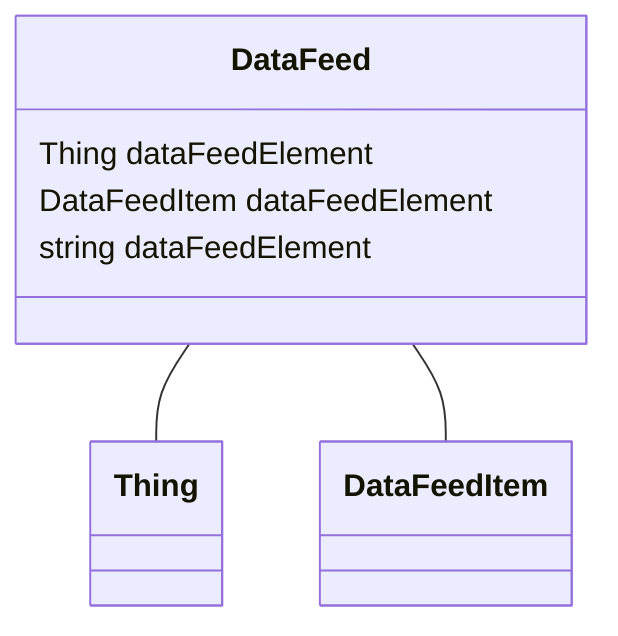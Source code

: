 classDiagram
  DataFeed -- Thing
  DataFeed -- DataFeedItem


class DataFeed {

  Thing dataFeedElement
  DataFeedItem dataFeedElement
  string dataFeedElement

 }